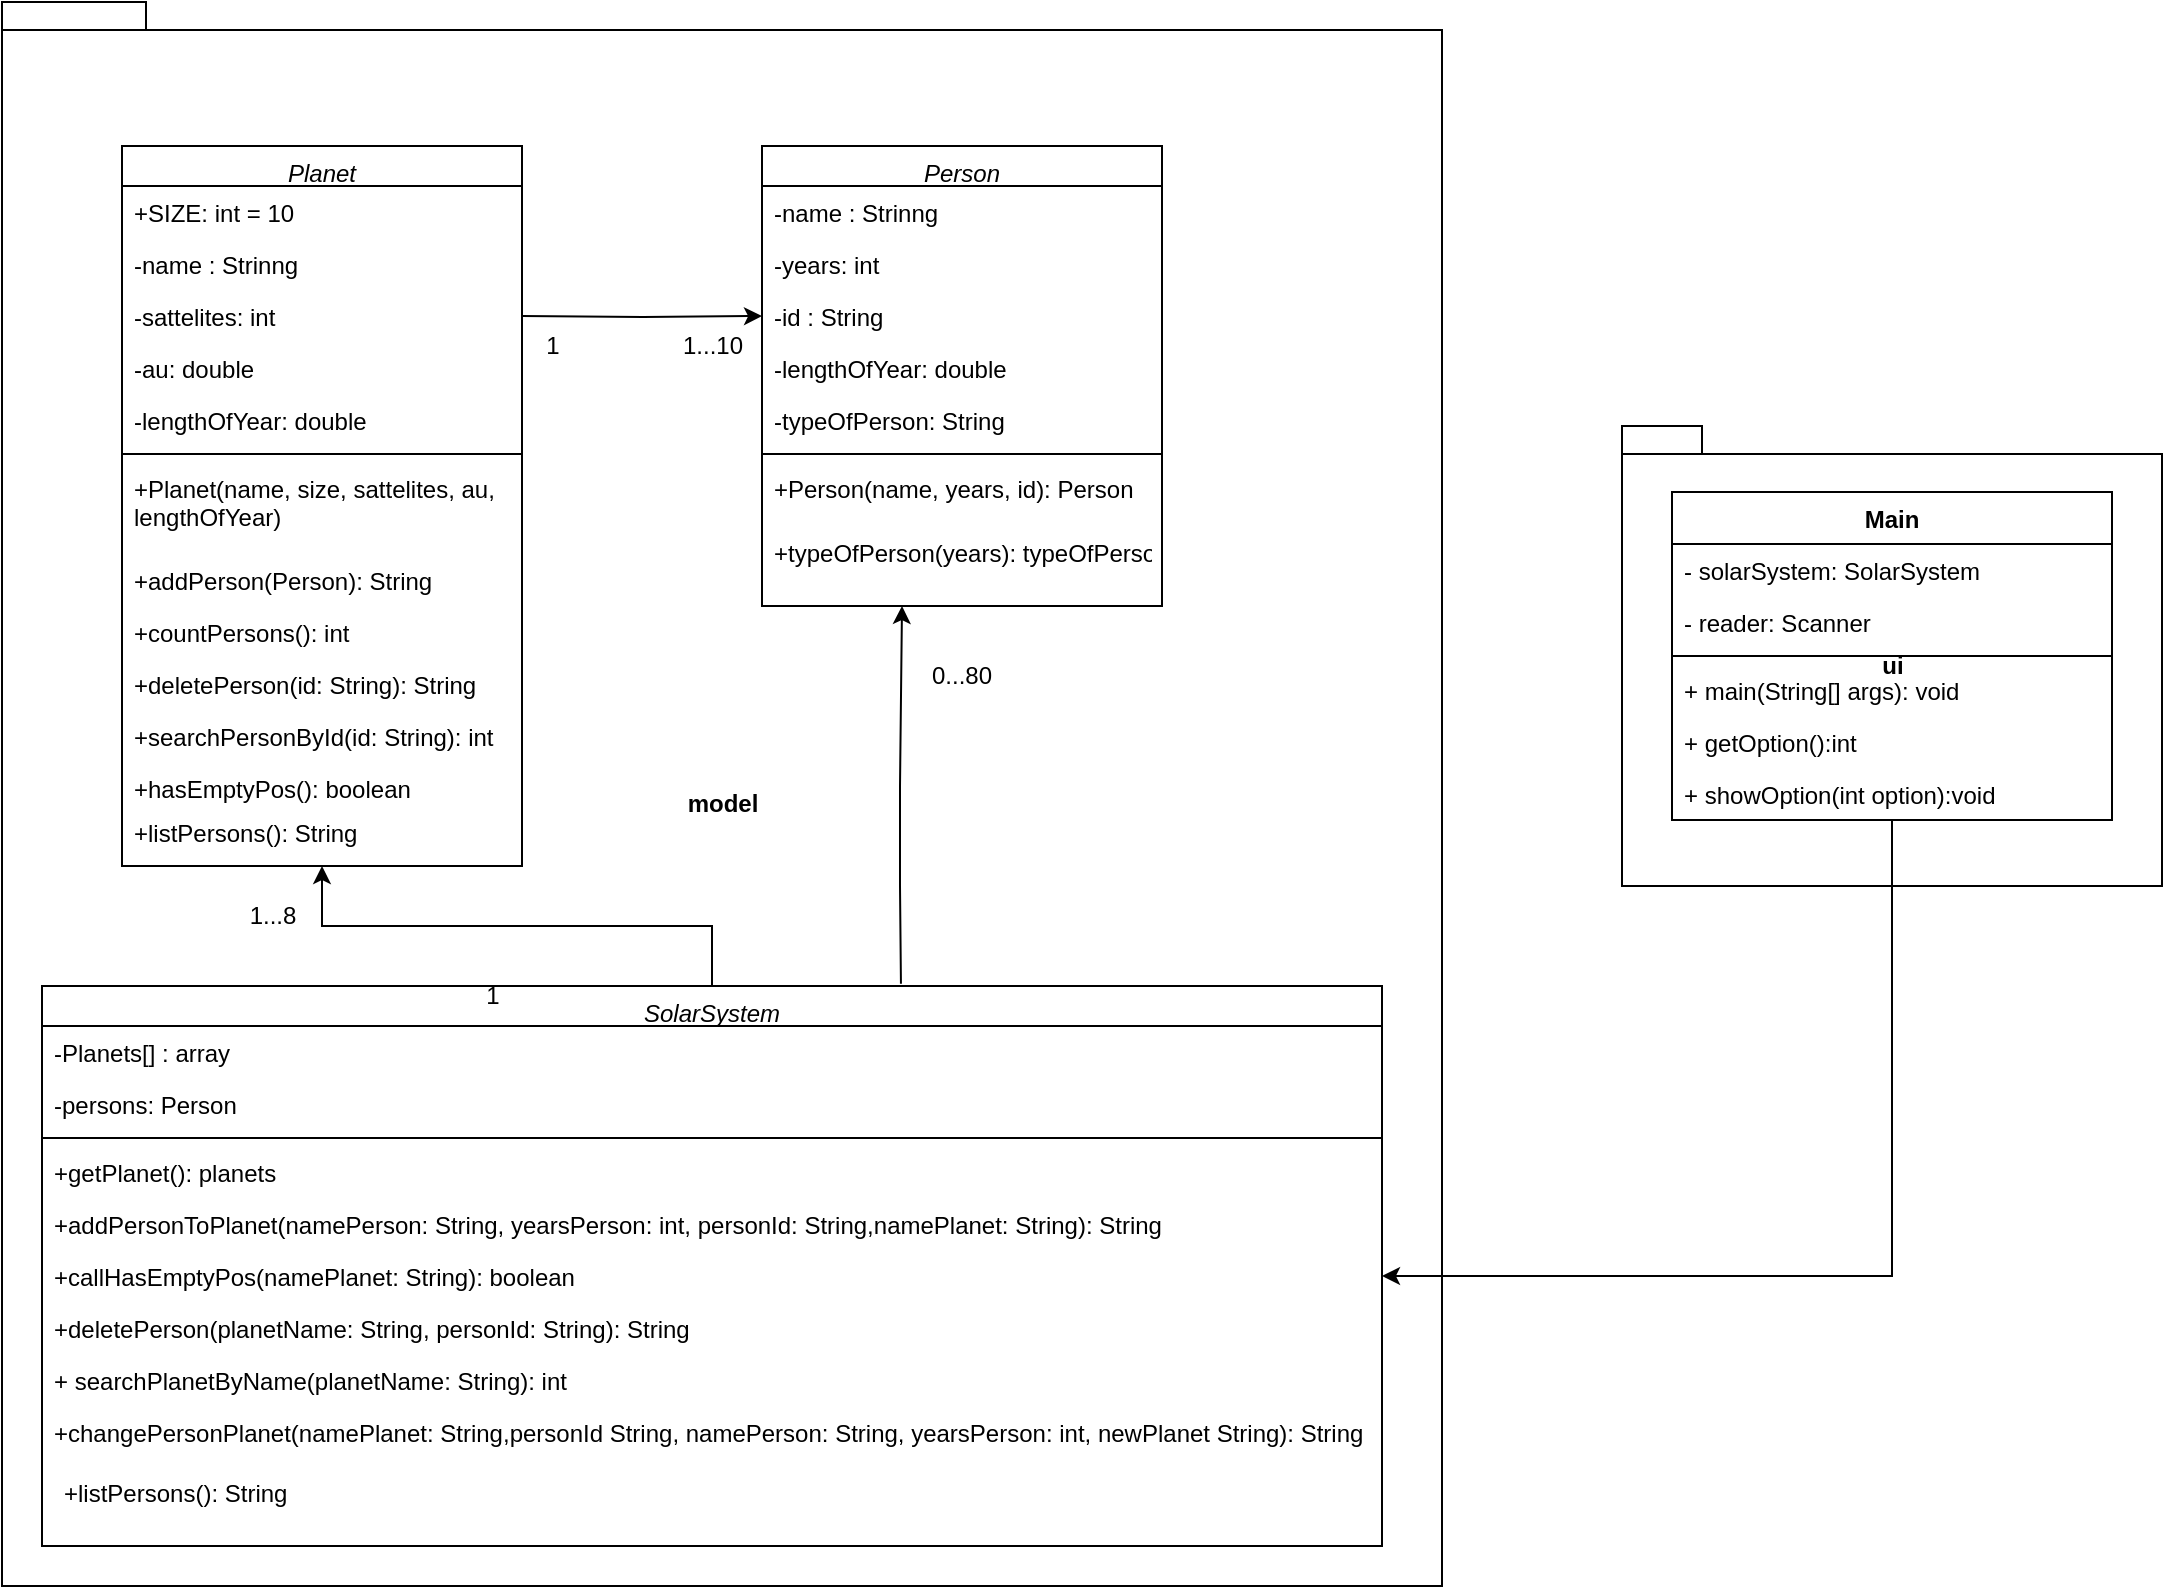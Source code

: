 <mxfile version="20.2.3" type="device"><diagram id="C5RBs43oDa-KdzZeNtuy" name="Page-1"><mxGraphModel dx="1266" dy="1806" grid="1" gridSize="10" guides="1" tooltips="1" connect="1" arrows="1" fold="1" page="1" pageScale="1" pageWidth="827" pageHeight="1169" math="0" shadow="0"><root><mxCell id="WIyWlLk6GJQsqaUBKTNV-0"/><mxCell id="WIyWlLk6GJQsqaUBKTNV-1" parent="WIyWlLk6GJQsqaUBKTNV-0"/><mxCell id="skBLXmRGZCTkmS1OGriP-5" value="ui" style="shape=folder;fontStyle=1;spacingTop=10;tabWidth=40;tabHeight=14;tabPosition=left;html=1;" parent="WIyWlLk6GJQsqaUBKTNV-1" vertex="1"><mxGeometry x="820" y="160" width="270" height="230" as="geometry"/></mxCell><mxCell id="skBLXmRGZCTkmS1OGriP-0" value="model" style="shape=folder;fontStyle=1;spacingTop=10;tabWidth=40;tabHeight=14;tabPosition=left;html=1;" parent="WIyWlLk6GJQsqaUBKTNV-1" vertex="1"><mxGeometry x="10" y="-52" width="720" height="792" as="geometry"/></mxCell><mxCell id="QvU18Uun-nKGMjxIZ3JD-27" style="edgeStyle=orthogonalEdgeStyle;rounded=0;orthogonalLoop=1;jettySize=auto;html=1;entryX=0;entryY=0.5;entryDx=0;entryDy=0;exitX=1;exitY=0.5;exitDx=0;exitDy=0;" parent="WIyWlLk6GJQsqaUBKTNV-1" target="QvU18Uun-nKGMjxIZ3JD-19" edge="1"><mxGeometry relative="1" as="geometry"><mxPoint x="270" y="105" as="sourcePoint"/></mxGeometry></mxCell><mxCell id="QvU18Uun-nKGMjxIZ3JD-0" value="Planet" style="swimlane;fontStyle=2;align=center;verticalAlign=top;childLayout=stackLayout;horizontal=1;startSize=20;horizontalStack=0;resizeParent=1;resizeLast=0;collapsible=1;marginBottom=0;rounded=0;shadow=0;strokeWidth=1;" parent="WIyWlLk6GJQsqaUBKTNV-1" vertex="1"><mxGeometry x="70" y="20" width="200" height="360" as="geometry"><mxRectangle x="230" y="140" width="160" height="26" as="alternateBounds"/></mxGeometry></mxCell><mxCell id="QvU18Uun-nKGMjxIZ3JD-1" value="+SIZE: int = 10&#10;&#10;" style="text;align=left;verticalAlign=top;spacingLeft=4;spacingRight=4;overflow=hidden;rotatable=0;points=[[0,0.5],[1,0.5]];portConstraint=eastwest;" parent="QvU18Uun-nKGMjxIZ3JD-0" vertex="1"><mxGeometry y="20" width="200" height="26" as="geometry"/></mxCell><mxCell id="QvU18Uun-nKGMjxIZ3JD-2" value="-name : Strinng" style="text;align=left;verticalAlign=top;spacingLeft=4;spacingRight=4;overflow=hidden;rotatable=0;points=[[0,0.5],[1,0.5]];portConstraint=eastwest;rounded=0;shadow=0;html=0;" parent="QvU18Uun-nKGMjxIZ3JD-0" vertex="1"><mxGeometry y="46" width="200" height="26" as="geometry"/></mxCell><mxCell id="QvU18Uun-nKGMjxIZ3JD-6" value="-sattelites: int" style="text;align=left;verticalAlign=top;spacingLeft=4;spacingRight=4;overflow=hidden;rotatable=0;points=[[0,0.5],[1,0.5]];portConstraint=eastwest;rounded=0;shadow=0;html=0;" parent="QvU18Uun-nKGMjxIZ3JD-0" vertex="1"><mxGeometry y="72" width="200" height="26" as="geometry"/></mxCell><mxCell id="QvU18Uun-nKGMjxIZ3JD-8" value="-au: double" style="text;align=left;verticalAlign=top;spacingLeft=4;spacingRight=4;overflow=hidden;rotatable=0;points=[[0,0.5],[1,0.5]];portConstraint=eastwest;rounded=0;shadow=0;html=0;" parent="QvU18Uun-nKGMjxIZ3JD-0" vertex="1"><mxGeometry y="98" width="200" height="26" as="geometry"/></mxCell><mxCell id="QvU18Uun-nKGMjxIZ3JD-7" value="-lengthOfYear: double" style="text;align=left;verticalAlign=top;spacingLeft=4;spacingRight=4;overflow=hidden;rotatable=0;points=[[0,0.5],[1,0.5]];portConstraint=eastwest;rounded=0;shadow=0;html=0;" parent="QvU18Uun-nKGMjxIZ3JD-0" vertex="1"><mxGeometry y="124" width="200" height="26" as="geometry"/></mxCell><mxCell id="QvU18Uun-nKGMjxIZ3JD-4" value="" style="line;html=1;strokeWidth=1;align=left;verticalAlign=middle;spacingTop=-1;spacingLeft=3;spacingRight=3;rotatable=0;labelPosition=right;points=[];portConstraint=eastwest;" parent="QvU18Uun-nKGMjxIZ3JD-0" vertex="1"><mxGeometry y="150" width="200" height="8" as="geometry"/></mxCell><mxCell id="QvU18Uun-nKGMjxIZ3JD-9" value="+Planet(name, size, sattelites, au, &#10;lengthOfYear)" style="text;align=left;verticalAlign=top;spacingLeft=4;spacingRight=4;overflow=hidden;rotatable=0;points=[[0,0.5],[1,0.5]];portConstraint=eastwest;rounded=0;shadow=0;html=0;" parent="QvU18Uun-nKGMjxIZ3JD-0" vertex="1"><mxGeometry y="158" width="200" height="46" as="geometry"/></mxCell><mxCell id="QvU18Uun-nKGMjxIZ3JD-13" value="+addPerson(Person): String" style="text;align=left;verticalAlign=top;spacingLeft=4;spacingRight=4;overflow=hidden;rotatable=0;points=[[0,0.5],[1,0.5]];portConstraint=eastwest;rounded=0;shadow=0;html=0;" parent="QvU18Uun-nKGMjxIZ3JD-0" vertex="1"><mxGeometry y="204" width="200" height="26" as="geometry"/></mxCell><mxCell id="QvU18Uun-nKGMjxIZ3JD-12" value="+countPersons(): int" style="text;align=left;verticalAlign=top;spacingLeft=4;spacingRight=4;overflow=hidden;rotatable=0;points=[[0,0.5],[1,0.5]];portConstraint=eastwest;rounded=0;shadow=0;html=0;" parent="QvU18Uun-nKGMjxIZ3JD-0" vertex="1"><mxGeometry y="230" width="200" height="26" as="geometry"/></mxCell><mxCell id="QvU18Uun-nKGMjxIZ3JD-10" value="+deletePerson(id: String): String" style="text;align=left;verticalAlign=top;spacingLeft=4;spacingRight=4;overflow=hidden;rotatable=0;points=[[0,0.5],[1,0.5]];portConstraint=eastwest;rounded=0;shadow=0;html=0;" parent="QvU18Uun-nKGMjxIZ3JD-0" vertex="1"><mxGeometry y="256" width="200" height="26" as="geometry"/></mxCell><mxCell id="skBLXmRGZCTkmS1OGriP-14" value="+searchPersonById(id: String): int" style="text;align=left;verticalAlign=top;spacingLeft=4;spacingRight=4;overflow=hidden;rotatable=0;points=[[0,0.5],[1,0.5]];portConstraint=eastwest;rounded=0;shadow=0;html=0;" parent="QvU18Uun-nKGMjxIZ3JD-0" vertex="1"><mxGeometry y="282" width="200" height="26" as="geometry"/></mxCell><mxCell id="kaYcHI_M_u2TZj18yWGk-3" value="+hasEmptyPos(): boolean" style="text;align=left;verticalAlign=top;spacingLeft=4;spacingRight=4;overflow=hidden;rotatable=0;points=[[0,0.5],[1,0.5]];portConstraint=eastwest;rounded=0;shadow=0;html=0;" parent="QvU18Uun-nKGMjxIZ3JD-0" vertex="1"><mxGeometry y="308" width="200" height="26" as="geometry"/></mxCell><mxCell id="QvU18Uun-nKGMjxIZ3JD-14" value="Person" style="swimlane;fontStyle=2;align=center;verticalAlign=top;childLayout=stackLayout;horizontal=1;startSize=20;horizontalStack=0;resizeParent=1;resizeLast=0;collapsible=1;marginBottom=0;rounded=0;shadow=0;strokeWidth=1;" parent="WIyWlLk6GJQsqaUBKTNV-1" vertex="1"><mxGeometry x="390" y="20" width="200" height="230" as="geometry"><mxRectangle x="230" y="140" width="160" height="26" as="alternateBounds"/></mxGeometry></mxCell><mxCell id="QvU18Uun-nKGMjxIZ3JD-16" value="-name : Strinng" style="text;align=left;verticalAlign=top;spacingLeft=4;spacingRight=4;overflow=hidden;rotatable=0;points=[[0,0.5],[1,0.5]];portConstraint=eastwest;rounded=0;shadow=0;html=0;" parent="QvU18Uun-nKGMjxIZ3JD-14" vertex="1"><mxGeometry y="20" width="200" height="26" as="geometry"/></mxCell><mxCell id="QvU18Uun-nKGMjxIZ3JD-18" value="-years: int" style="text;align=left;verticalAlign=top;spacingLeft=4;spacingRight=4;overflow=hidden;rotatable=0;points=[[0,0.5],[1,0.5]];portConstraint=eastwest;rounded=0;shadow=0;html=0;" parent="QvU18Uun-nKGMjxIZ3JD-14" vertex="1"><mxGeometry y="46" width="200" height="26" as="geometry"/></mxCell><mxCell id="QvU18Uun-nKGMjxIZ3JD-19" value="-id : String" style="text;align=left;verticalAlign=top;spacingLeft=4;spacingRight=4;overflow=hidden;rotatable=0;points=[[0,0.5],[1,0.5]];portConstraint=eastwest;rounded=0;shadow=0;html=0;" parent="QvU18Uun-nKGMjxIZ3JD-14" vertex="1"><mxGeometry y="72" width="200" height="26" as="geometry"/></mxCell><mxCell id="kaYcHI_M_u2TZj18yWGk-1" value="-lengthOfYear: double" style="text;align=left;verticalAlign=top;spacingLeft=4;spacingRight=4;overflow=hidden;rotatable=0;points=[[0,0.5],[1,0.5]];portConstraint=eastwest;rounded=0;shadow=0;html=0;" parent="QvU18Uun-nKGMjxIZ3JD-14" vertex="1"><mxGeometry y="98" width="200" height="26" as="geometry"/></mxCell><mxCell id="QvU18Uun-nKGMjxIZ3JD-20" value="-typeOfPerson: String" style="text;align=left;verticalAlign=top;spacingLeft=4;spacingRight=4;overflow=hidden;rotatable=0;points=[[0,0.5],[1,0.5]];portConstraint=eastwest;rounded=0;shadow=0;html=0;" parent="QvU18Uun-nKGMjxIZ3JD-14" vertex="1"><mxGeometry y="124" width="200" height="26" as="geometry"/></mxCell><mxCell id="QvU18Uun-nKGMjxIZ3JD-21" value="" style="line;html=1;strokeWidth=1;align=left;verticalAlign=middle;spacingTop=-1;spacingLeft=3;spacingRight=3;rotatable=0;labelPosition=right;points=[];portConstraint=eastwest;" parent="QvU18Uun-nKGMjxIZ3JD-14" vertex="1"><mxGeometry y="150" width="200" height="8" as="geometry"/></mxCell><mxCell id="QvU18Uun-nKGMjxIZ3JD-22" value="+Person(name, years, id): Person" style="text;align=left;verticalAlign=top;spacingLeft=4;spacingRight=4;overflow=hidden;rotatable=0;points=[[0,0.5],[1,0.5]];portConstraint=eastwest;rounded=0;shadow=0;html=0;" parent="QvU18Uun-nKGMjxIZ3JD-14" vertex="1"><mxGeometry y="158" width="200" height="32" as="geometry"/></mxCell><mxCell id="kaYcHI_M_u2TZj18yWGk-0" value="+typeOfPerson(years): typeOfPerson" style="text;align=left;verticalAlign=top;spacingLeft=4;spacingRight=4;overflow=hidden;rotatable=0;points=[[0,0.5],[1,0.5]];portConstraint=eastwest;rounded=0;shadow=0;html=0;" parent="QvU18Uun-nKGMjxIZ3JD-14" vertex="1"><mxGeometry y="190" width="200" height="36" as="geometry"/></mxCell><mxCell id="QvU18Uun-nKGMjxIZ3JD-29" value="1" style="text;html=1;align=center;verticalAlign=middle;resizable=0;points=[];autosize=1;strokeColor=none;fillColor=none;" parent="WIyWlLk6GJQsqaUBKTNV-1" vertex="1"><mxGeometry x="270" y="105" width="30" height="30" as="geometry"/></mxCell><mxCell id="QvU18Uun-nKGMjxIZ3JD-30" value="1...10" style="text;html=1;align=center;verticalAlign=middle;resizable=0;points=[];autosize=1;strokeColor=none;fillColor=none;" parent="WIyWlLk6GJQsqaUBKTNV-1" vertex="1"><mxGeometry x="340" y="105" width="50" height="30" as="geometry"/></mxCell><mxCell id="BOMzUZ7gLcMPd6KcKoa6-1" style="edgeStyle=orthogonalEdgeStyle;rounded=0;orthogonalLoop=1;jettySize=auto;html=1;entryX=0.5;entryY=1;entryDx=0;entryDy=0;" parent="WIyWlLk6GJQsqaUBKTNV-1" source="QvU18Uun-nKGMjxIZ3JD-57" target="QvU18Uun-nKGMjxIZ3JD-0" edge="1"><mxGeometry relative="1" as="geometry"/></mxCell><mxCell id="QvU18Uun-nKGMjxIZ3JD-57" value="SolarSystem" style="swimlane;fontStyle=2;align=center;verticalAlign=top;childLayout=stackLayout;horizontal=1;startSize=20;horizontalStack=0;resizeParent=1;resizeLast=0;collapsible=1;marginBottom=0;rounded=0;shadow=0;strokeWidth=1;" parent="WIyWlLk6GJQsqaUBKTNV-1" vertex="1"><mxGeometry x="30" y="440" width="670" height="280" as="geometry"><mxRectangle x="230" y="140" width="160" height="26" as="alternateBounds"/></mxGeometry></mxCell><mxCell id="BOMzUZ7gLcMPd6KcKoa6-0" value="-Planets[] : array&#10;" style="text;align=left;verticalAlign=top;spacingLeft=4;spacingRight=4;overflow=hidden;rotatable=0;points=[[0,0.5],[1,0.5]];portConstraint=eastwest;rounded=0;shadow=0;html=0;" parent="QvU18Uun-nKGMjxIZ3JD-57" vertex="1"><mxGeometry y="20" width="670" height="26" as="geometry"/></mxCell><mxCell id="kaYcHI_M_u2TZj18yWGk-7" value="-persons: Person" style="text;align=left;verticalAlign=top;spacingLeft=4;spacingRight=4;overflow=hidden;rotatable=0;points=[[0,0.5],[1,0.5]];portConstraint=eastwest;rounded=0;shadow=0;html=0;" parent="QvU18Uun-nKGMjxIZ3JD-57" vertex="1"><mxGeometry y="46" width="670" height="26" as="geometry"/></mxCell><mxCell id="QvU18Uun-nKGMjxIZ3JD-64" value="" style="line;html=1;strokeWidth=1;align=left;verticalAlign=middle;spacingTop=-1;spacingLeft=3;spacingRight=3;rotatable=0;labelPosition=right;points=[];portConstraint=eastwest;" parent="QvU18Uun-nKGMjxIZ3JD-57" vertex="1"><mxGeometry y="72" width="670" height="8" as="geometry"/></mxCell><mxCell id="kaYcHI_M_u2TZj18yWGk-8" value="+getPlanet(): planets" style="text;align=left;verticalAlign=top;spacingLeft=4;spacingRight=4;overflow=hidden;rotatable=0;points=[[0,0.5],[1,0.5]];portConstraint=eastwest;rounded=0;shadow=0;html=0;" parent="QvU18Uun-nKGMjxIZ3JD-57" vertex="1"><mxGeometry y="80" width="670" height="26" as="geometry"/></mxCell><mxCell id="kaYcHI_M_u2TZj18yWGk-9" value="+addPersonToPlanet(namePerson: String, yearsPerson: int, personId: String,namePlanet: String): String" style="text;align=left;verticalAlign=top;spacingLeft=4;spacingRight=4;overflow=hidden;rotatable=0;points=[[0,0.5],[1,0.5]];portConstraint=eastwest;rounded=0;shadow=0;html=0;" parent="QvU18Uun-nKGMjxIZ3JD-57" vertex="1"><mxGeometry y="106" width="670" height="26" as="geometry"/></mxCell><mxCell id="QvU18Uun-nKGMjxIZ3JD-68" value="+callHasEmptyPos(namePlanet: String): boolean" style="text;align=left;verticalAlign=top;spacingLeft=4;spacingRight=4;overflow=hidden;rotatable=0;points=[[0,0.5],[1,0.5]];portConstraint=eastwest;rounded=0;shadow=0;html=0;" parent="QvU18Uun-nKGMjxIZ3JD-57" vertex="1"><mxGeometry y="132" width="670" height="26" as="geometry"/></mxCell><mxCell id="QvU18Uun-nKGMjxIZ3JD-69" value="+deletePerson(planetName: String, personId: String): String" style="text;align=left;verticalAlign=top;spacingLeft=4;spacingRight=4;overflow=hidden;rotatable=0;points=[[0,0.5],[1,0.5]];portConstraint=eastwest;rounded=0;shadow=0;html=0;" parent="QvU18Uun-nKGMjxIZ3JD-57" vertex="1"><mxGeometry y="158" width="670" height="26" as="geometry"/></mxCell><mxCell id="skBLXmRGZCTkmS1OGriP-16" value="+ searchPlanetByName(planetName: String): int" style="text;align=left;verticalAlign=top;spacingLeft=4;spacingRight=4;overflow=hidden;rotatable=0;points=[[0,0.5],[1,0.5]];portConstraint=eastwest;rounded=0;shadow=0;html=0;" parent="QvU18Uun-nKGMjxIZ3JD-57" vertex="1"><mxGeometry y="184" width="670" height="26" as="geometry"/></mxCell><mxCell id="skBLXmRGZCTkmS1OGriP-13" value="+changePersonPlanet(namePlanet: String,personId String, namePerson: String, yearsPerson: int, newPlanet String): String" style="text;align=left;verticalAlign=top;spacingLeft=4;spacingRight=4;overflow=hidden;rotatable=0;points=[[0,0.5],[1,0.5]];portConstraint=eastwest;rounded=0;shadow=0;html=0;" parent="QvU18Uun-nKGMjxIZ3JD-57" vertex="1"><mxGeometry y="210" width="670" height="26" as="geometry"/></mxCell><mxCell id="BOMzUZ7gLcMPd6KcKoa6-2" value="1" style="text;html=1;align=center;verticalAlign=middle;resizable=0;points=[];autosize=1;strokeColor=none;fillColor=none;" parent="WIyWlLk6GJQsqaUBKTNV-1" vertex="1"><mxGeometry x="240" y="430" width="30" height="30" as="geometry"/></mxCell><mxCell id="BOMzUZ7gLcMPd6KcKoa6-3" value="1...8" style="text;html=1;align=center;verticalAlign=middle;resizable=0;points=[];autosize=1;strokeColor=none;fillColor=none;" parent="WIyWlLk6GJQsqaUBKTNV-1" vertex="1"><mxGeometry x="120" y="390" width="50" height="30" as="geometry"/></mxCell><mxCell id="skBLXmRGZCTkmS1OGriP-12" style="edgeStyle=orthogonalEdgeStyle;rounded=0;orthogonalLoop=1;jettySize=auto;html=1;entryX=1;entryY=0.5;entryDx=0;entryDy=0;" parent="WIyWlLk6GJQsqaUBKTNV-1" source="skBLXmRGZCTkmS1OGriP-1" target="QvU18Uun-nKGMjxIZ3JD-68" edge="1"><mxGeometry relative="1" as="geometry"/></mxCell><mxCell id="skBLXmRGZCTkmS1OGriP-1" value="Main" style="swimlane;fontStyle=1;align=center;verticalAlign=top;childLayout=stackLayout;horizontal=1;startSize=26;horizontalStack=0;resizeParent=1;resizeParentMax=0;resizeLast=0;collapsible=1;marginBottom=0;" parent="WIyWlLk6GJQsqaUBKTNV-1" vertex="1"><mxGeometry x="845" y="193" width="220" height="164" as="geometry"/></mxCell><mxCell id="skBLXmRGZCTkmS1OGriP-2" value="- solarSystem: SolarSystem" style="text;strokeColor=none;fillColor=none;align=left;verticalAlign=top;spacingLeft=4;spacingRight=4;overflow=hidden;rotatable=0;points=[[0,0.5],[1,0.5]];portConstraint=eastwest;" parent="skBLXmRGZCTkmS1OGriP-1" vertex="1"><mxGeometry y="26" width="220" height="26" as="geometry"/></mxCell><mxCell id="skBLXmRGZCTkmS1OGriP-6" value="- reader: Scanner" style="text;strokeColor=none;fillColor=none;align=left;verticalAlign=top;spacingLeft=4;spacingRight=4;overflow=hidden;rotatable=0;points=[[0,0.5],[1,0.5]];portConstraint=eastwest;" parent="skBLXmRGZCTkmS1OGriP-1" vertex="1"><mxGeometry y="52" width="220" height="26" as="geometry"/></mxCell><mxCell id="skBLXmRGZCTkmS1OGriP-3" value="" style="line;strokeWidth=1;fillColor=none;align=left;verticalAlign=middle;spacingTop=-1;spacingLeft=3;spacingRight=3;rotatable=0;labelPosition=right;points=[];portConstraint=eastwest;strokeColor=inherit;" parent="skBLXmRGZCTkmS1OGriP-1" vertex="1"><mxGeometry y="78" width="220" height="8" as="geometry"/></mxCell><mxCell id="skBLXmRGZCTkmS1OGriP-4" value="+ main(String[] args): void " style="text;strokeColor=none;fillColor=none;align=left;verticalAlign=top;spacingLeft=4;spacingRight=4;overflow=hidden;rotatable=0;points=[[0,0.5],[1,0.5]];portConstraint=eastwest;" parent="skBLXmRGZCTkmS1OGriP-1" vertex="1"><mxGeometry y="86" width="220" height="26" as="geometry"/></mxCell><mxCell id="skBLXmRGZCTkmS1OGriP-8" value="+ getOption():int" style="text;strokeColor=none;fillColor=none;align=left;verticalAlign=top;spacingLeft=4;spacingRight=4;overflow=hidden;rotatable=0;points=[[0,0.5],[1,0.5]];portConstraint=eastwest;" parent="skBLXmRGZCTkmS1OGriP-1" vertex="1"><mxGeometry y="112" width="220" height="26" as="geometry"/></mxCell><mxCell id="skBLXmRGZCTkmS1OGriP-9" value="+ showOption(int option):void" style="text;strokeColor=none;fillColor=none;align=left;verticalAlign=top;spacingLeft=4;spacingRight=4;overflow=hidden;rotatable=0;points=[[0,0.5],[1,0.5]];portConstraint=eastwest;" parent="skBLXmRGZCTkmS1OGriP-1" vertex="1"><mxGeometry y="138" width="220" height="26" as="geometry"/></mxCell><mxCell id="kaYcHI_M_u2TZj18yWGk-4" value="+listPersons(): String" style="text;align=left;verticalAlign=top;spacingLeft=4;spacingRight=4;overflow=hidden;rotatable=0;points=[[0,0.5],[1,0.5]];portConstraint=eastwest;rounded=0;shadow=0;html=0;" parent="WIyWlLk6GJQsqaUBKTNV-1" vertex="1"><mxGeometry x="70" y="350" width="200" height="26" as="geometry"/></mxCell><mxCell id="kaYcHI_M_u2TZj18yWGk-10" value="+listPersons(): String" style="text;align=left;verticalAlign=top;spacingLeft=4;spacingRight=4;overflow=hidden;rotatable=0;points=[[0,0.5],[1,0.5]];portConstraint=eastwest;rounded=0;shadow=0;html=0;" parent="WIyWlLk6GJQsqaUBKTNV-1" vertex="1"><mxGeometry x="35" y="680" width="670" height="26" as="geometry"/></mxCell><mxCell id="kaYcHI_M_u2TZj18yWGk-12" value="" style="endArrow=classic;html=1;rounded=0;exitX=0.641;exitY=-0.004;exitDx=0;exitDy=0;exitPerimeter=0;" parent="WIyWlLk6GJQsqaUBKTNV-1" source="QvU18Uun-nKGMjxIZ3JD-57" edge="1"><mxGeometry width="50" height="50" relative="1" as="geometry"><mxPoint x="450" y="500" as="sourcePoint"/><mxPoint x="460" y="250" as="targetPoint"/><Array as="points"><mxPoint x="459" y="390"/><mxPoint x="459" y="340"/></Array></mxGeometry></mxCell><mxCell id="kaYcHI_M_u2TZj18yWGk-13" value="0...80" style="text;html=1;strokeColor=none;fillColor=none;align=center;verticalAlign=middle;whiteSpace=wrap;rounded=0;" parent="WIyWlLk6GJQsqaUBKTNV-1" vertex="1"><mxGeometry x="460" y="270" width="60" height="30" as="geometry"/></mxCell></root></mxGraphModel></diagram></mxfile>